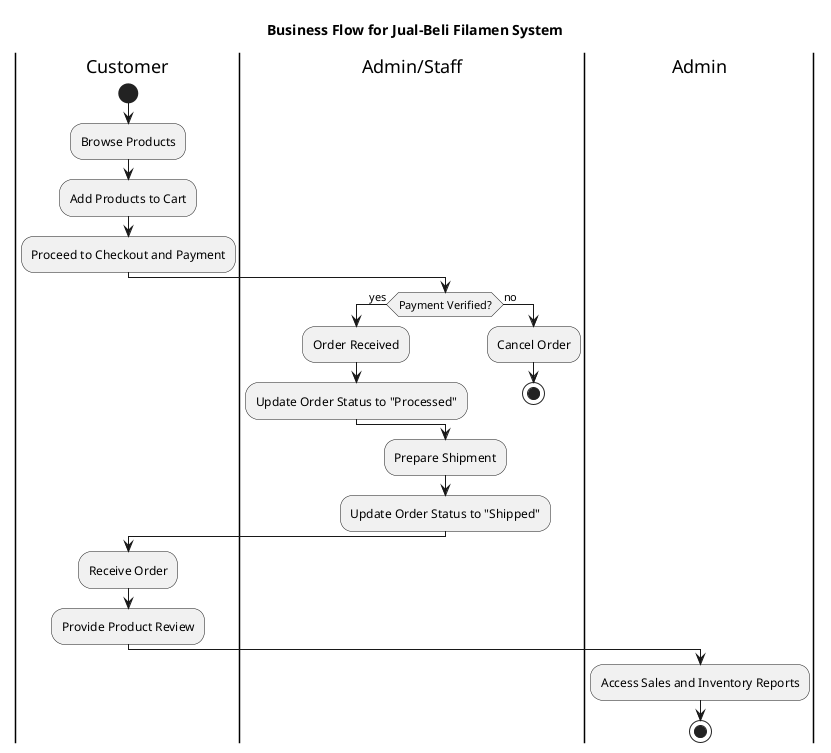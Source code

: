 @startuml Flow_Filamen3D
title Business Flow for Jual-Beli Filamen System

|Customer|
start
:Browse Products;
:Add Products to Cart;
:Proceed to Checkout and Payment;

|Admin/Staff|
if (Payment Verified?) then (yes)
    :Order Received;
    :Update Order Status to "Processed";
else (no)
    :Cancel Order;
    stop
endif

:Prepare Shipment;
:Update Order Status to "Shipped";

|Customer|
:Receive Order;
:Provide Product Review;

|Admin|
:Access Sales and Inventory Reports;
stop
@enduml
